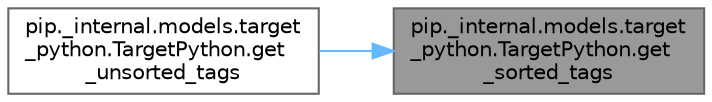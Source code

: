 digraph "pip._internal.models.target_python.TargetPython.get_sorted_tags"
{
 // LATEX_PDF_SIZE
  bgcolor="transparent";
  edge [fontname=Helvetica,fontsize=10,labelfontname=Helvetica,labelfontsize=10];
  node [fontname=Helvetica,fontsize=10,shape=box,height=0.2,width=0.4];
  rankdir="RL";
  Node1 [id="Node000001",label="pip._internal.models.target\l_python.TargetPython.get\l_sorted_tags",height=0.2,width=0.4,color="gray40", fillcolor="grey60", style="filled", fontcolor="black",tooltip=" "];
  Node1 -> Node2 [id="edge1_Node000001_Node000002",dir="back",color="steelblue1",style="solid",tooltip=" "];
  Node2 [id="Node000002",label="pip._internal.models.target\l_python.TargetPython.get\l_unsorted_tags",height=0.2,width=0.4,color="grey40", fillcolor="white", style="filled",URL="$classpip_1_1__internal_1_1models_1_1target__python_1_1_target_python.html#aa3bbf2ffcf9313487f961d13d49e09b8",tooltip=" "];
}
